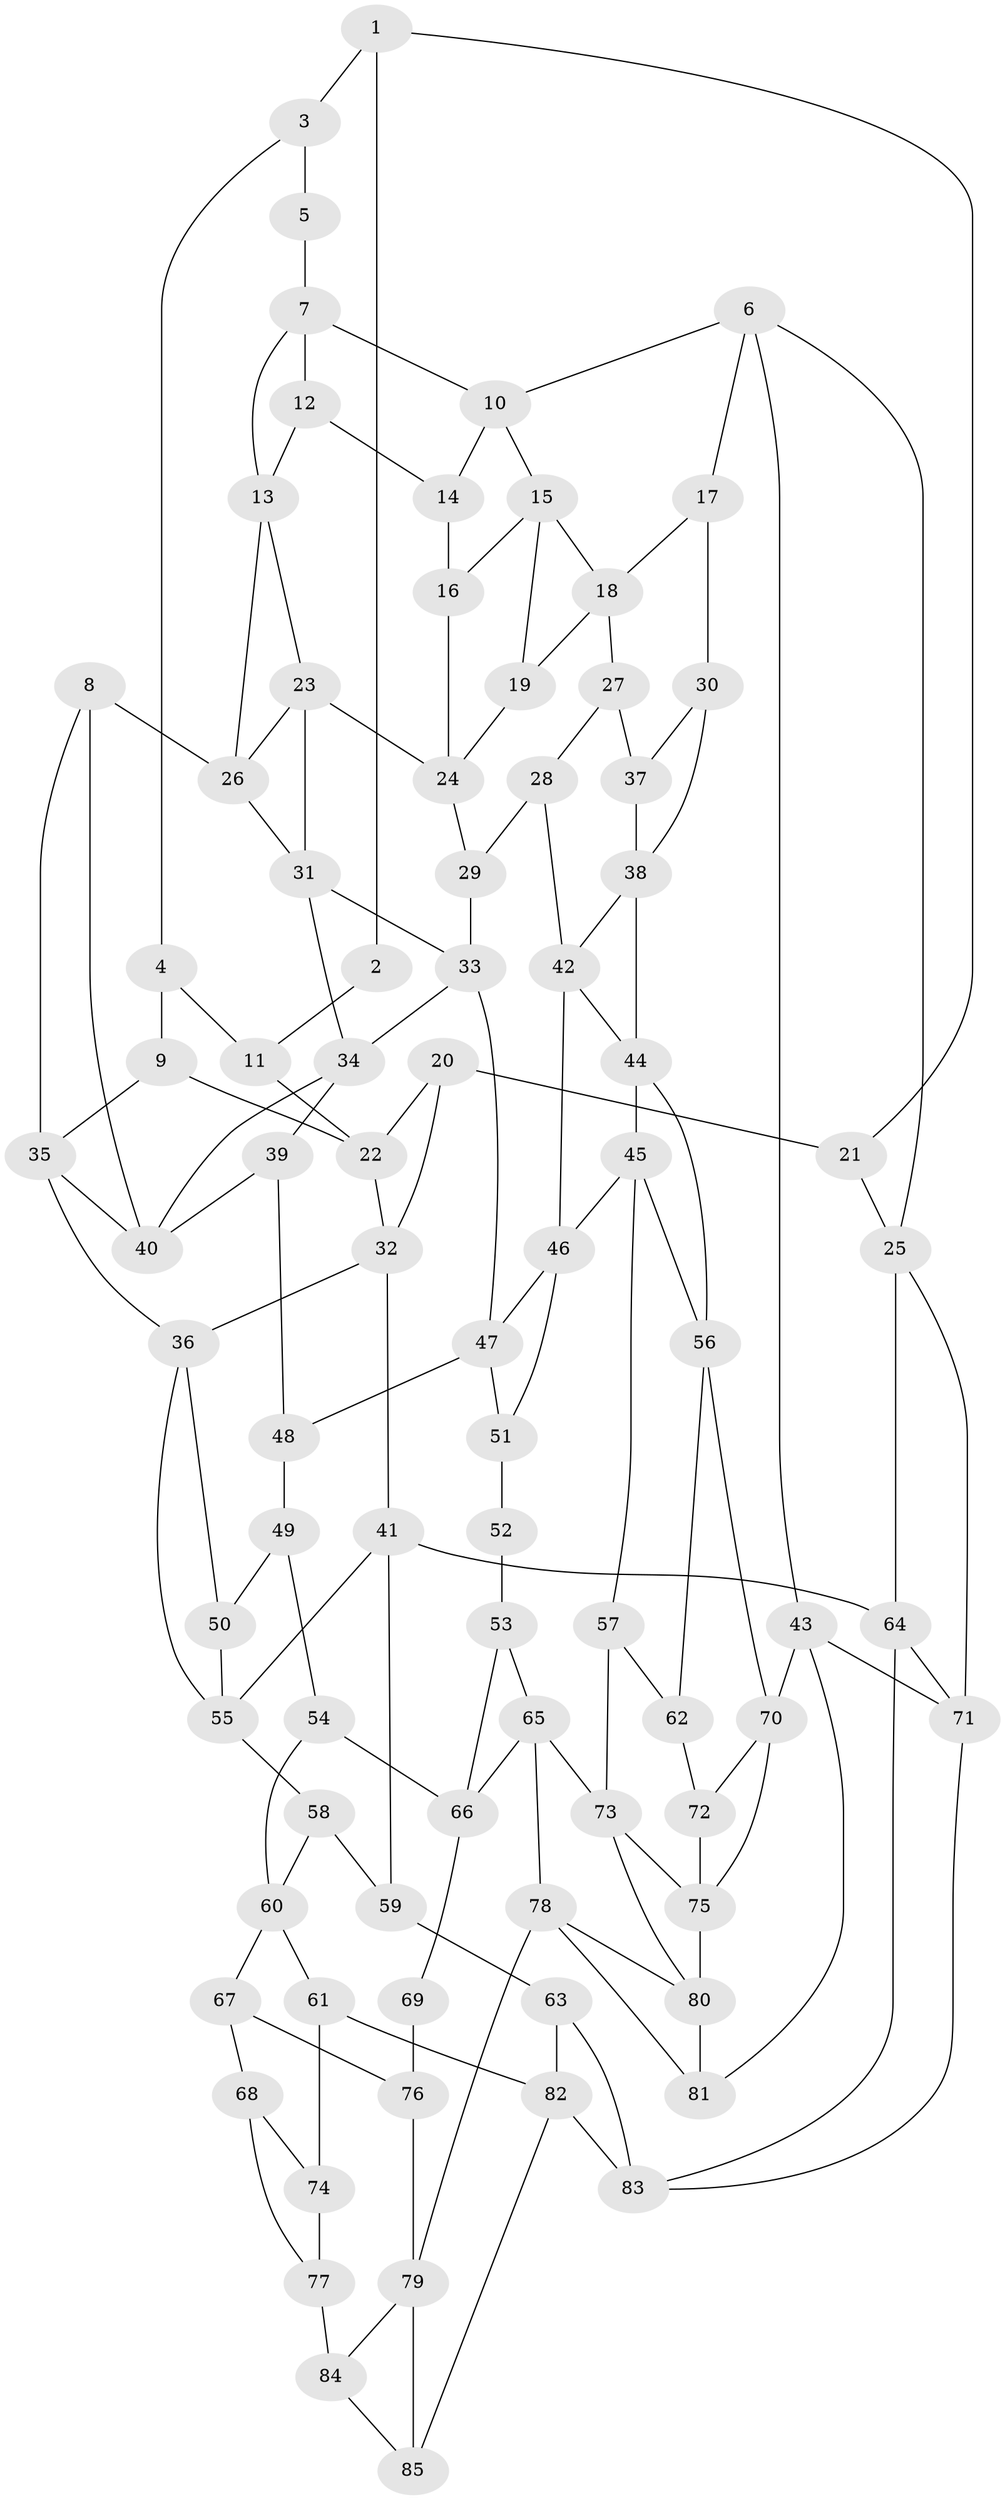 // original degree distribution, {4: 0.24822695035460993, 5: 0.48936170212765956, 3: 0.02127659574468085, 6: 0.24113475177304963}
// Generated by graph-tools (version 1.1) at 2025/38/03/04/25 23:38:27]
// undirected, 85 vertices, 146 edges
graph export_dot {
  node [color=gray90,style=filled];
  1;
  2;
  3;
  4;
  5;
  6;
  7;
  8;
  9;
  10;
  11;
  12;
  13;
  14;
  15;
  16;
  17;
  18;
  19;
  20;
  21;
  22;
  23;
  24;
  25;
  26;
  27;
  28;
  29;
  30;
  31;
  32;
  33;
  34;
  35;
  36;
  37;
  38;
  39;
  40;
  41;
  42;
  43;
  44;
  45;
  46;
  47;
  48;
  49;
  50;
  51;
  52;
  53;
  54;
  55;
  56;
  57;
  58;
  59;
  60;
  61;
  62;
  63;
  64;
  65;
  66;
  67;
  68;
  69;
  70;
  71;
  72;
  73;
  74;
  75;
  76;
  77;
  78;
  79;
  80;
  81;
  82;
  83;
  84;
  85;
  1 -- 2 [weight=1.0];
  1 -- 3 [weight=1.0];
  1 -- 21 [weight=1.0];
  2 -- 11 [weight=2.0];
  3 -- 4 [weight=1.0];
  3 -- 5 [weight=1.0];
  4 -- 9 [weight=1.0];
  4 -- 11 [weight=1.0];
  5 -- 7 [weight=1.0];
  6 -- 10 [weight=1.0];
  6 -- 17 [weight=1.0];
  6 -- 25 [weight=1.0];
  6 -- 43 [weight=1.0];
  7 -- 10 [weight=1.0];
  7 -- 12 [weight=1.0];
  7 -- 13 [weight=1.0];
  8 -- 26 [weight=1.0];
  8 -- 35 [weight=1.0];
  8 -- 40 [weight=1.0];
  9 -- 22 [weight=1.0];
  9 -- 35 [weight=1.0];
  10 -- 14 [weight=1.0];
  10 -- 15 [weight=1.0];
  11 -- 22 [weight=1.0];
  12 -- 13 [weight=1.0];
  12 -- 14 [weight=2.0];
  13 -- 23 [weight=1.0];
  13 -- 26 [weight=1.0];
  14 -- 16 [weight=1.0];
  15 -- 16 [weight=1.0];
  15 -- 18 [weight=1.0];
  15 -- 19 [weight=1.0];
  16 -- 24 [weight=1.0];
  17 -- 18 [weight=1.0];
  17 -- 30 [weight=1.0];
  18 -- 19 [weight=1.0];
  18 -- 27 [weight=1.0];
  19 -- 24 [weight=1.0];
  20 -- 21 [weight=1.0];
  20 -- 22 [weight=1.0];
  20 -- 32 [weight=1.0];
  21 -- 25 [weight=2.0];
  22 -- 32 [weight=1.0];
  23 -- 24 [weight=1.0];
  23 -- 26 [weight=1.0];
  23 -- 31 [weight=1.0];
  24 -- 29 [weight=1.0];
  25 -- 64 [weight=1.0];
  25 -- 71 [weight=1.0];
  26 -- 31 [weight=1.0];
  27 -- 28 [weight=1.0];
  27 -- 37 [weight=2.0];
  28 -- 29 [weight=1.0];
  28 -- 42 [weight=1.0];
  29 -- 33 [weight=1.0];
  30 -- 37 [weight=1.0];
  30 -- 38 [weight=1.0];
  31 -- 33 [weight=1.0];
  31 -- 34 [weight=1.0];
  32 -- 36 [weight=1.0];
  32 -- 41 [weight=1.0];
  33 -- 34 [weight=1.0];
  33 -- 47 [weight=1.0];
  34 -- 39 [weight=1.0];
  34 -- 40 [weight=1.0];
  35 -- 36 [weight=1.0];
  35 -- 40 [weight=1.0];
  36 -- 50 [weight=1.0];
  36 -- 55 [weight=1.0];
  37 -- 38 [weight=1.0];
  38 -- 42 [weight=1.0];
  38 -- 44 [weight=1.0];
  39 -- 40 [weight=1.0];
  39 -- 48 [weight=1.0];
  41 -- 55 [weight=1.0];
  41 -- 59 [weight=1.0];
  41 -- 64 [weight=1.0];
  42 -- 44 [weight=1.0];
  42 -- 46 [weight=1.0];
  43 -- 70 [weight=1.0];
  43 -- 71 [weight=1.0];
  43 -- 81 [weight=1.0];
  44 -- 45 [weight=1.0];
  44 -- 56 [weight=1.0];
  45 -- 46 [weight=1.0];
  45 -- 56 [weight=1.0];
  45 -- 57 [weight=1.0];
  46 -- 47 [weight=1.0];
  46 -- 51 [weight=1.0];
  47 -- 48 [weight=1.0];
  47 -- 51 [weight=1.0];
  48 -- 49 [weight=1.0];
  49 -- 50 [weight=1.0];
  49 -- 54 [weight=1.0];
  50 -- 55 [weight=1.0];
  51 -- 52 [weight=2.0];
  52 -- 53 [weight=1.0];
  53 -- 65 [weight=1.0];
  53 -- 66 [weight=1.0];
  54 -- 60 [weight=1.0];
  54 -- 66 [weight=1.0];
  55 -- 58 [weight=1.0];
  56 -- 62 [weight=1.0];
  56 -- 70 [weight=1.0];
  57 -- 62 [weight=1.0];
  57 -- 73 [weight=1.0];
  58 -- 59 [weight=1.0];
  58 -- 60 [weight=1.0];
  59 -- 63 [weight=2.0];
  60 -- 61 [weight=1.0];
  60 -- 67 [weight=1.0];
  61 -- 74 [weight=2.0];
  61 -- 82 [weight=1.0];
  62 -- 72 [weight=2.0];
  63 -- 82 [weight=1.0];
  63 -- 83 [weight=1.0];
  64 -- 71 [weight=1.0];
  64 -- 83 [weight=1.0];
  65 -- 66 [weight=1.0];
  65 -- 73 [weight=1.0];
  65 -- 78 [weight=1.0];
  66 -- 69 [weight=1.0];
  67 -- 68 [weight=1.0];
  67 -- 76 [weight=1.0];
  68 -- 74 [weight=1.0];
  68 -- 77 [weight=1.0];
  69 -- 76 [weight=2.0];
  70 -- 72 [weight=1.0];
  70 -- 75 [weight=1.0];
  71 -- 83 [weight=1.0];
  72 -- 75 [weight=1.0];
  73 -- 75 [weight=1.0];
  73 -- 80 [weight=1.0];
  74 -- 77 [weight=1.0];
  75 -- 80 [weight=1.0];
  76 -- 79 [weight=1.0];
  77 -- 84 [weight=2.0];
  78 -- 79 [weight=1.0];
  78 -- 80 [weight=1.0];
  78 -- 81 [weight=1.0];
  79 -- 84 [weight=1.0];
  79 -- 85 [weight=1.0];
  80 -- 81 [weight=1.0];
  82 -- 83 [weight=1.0];
  82 -- 85 [weight=1.0];
  84 -- 85 [weight=1.0];
}
